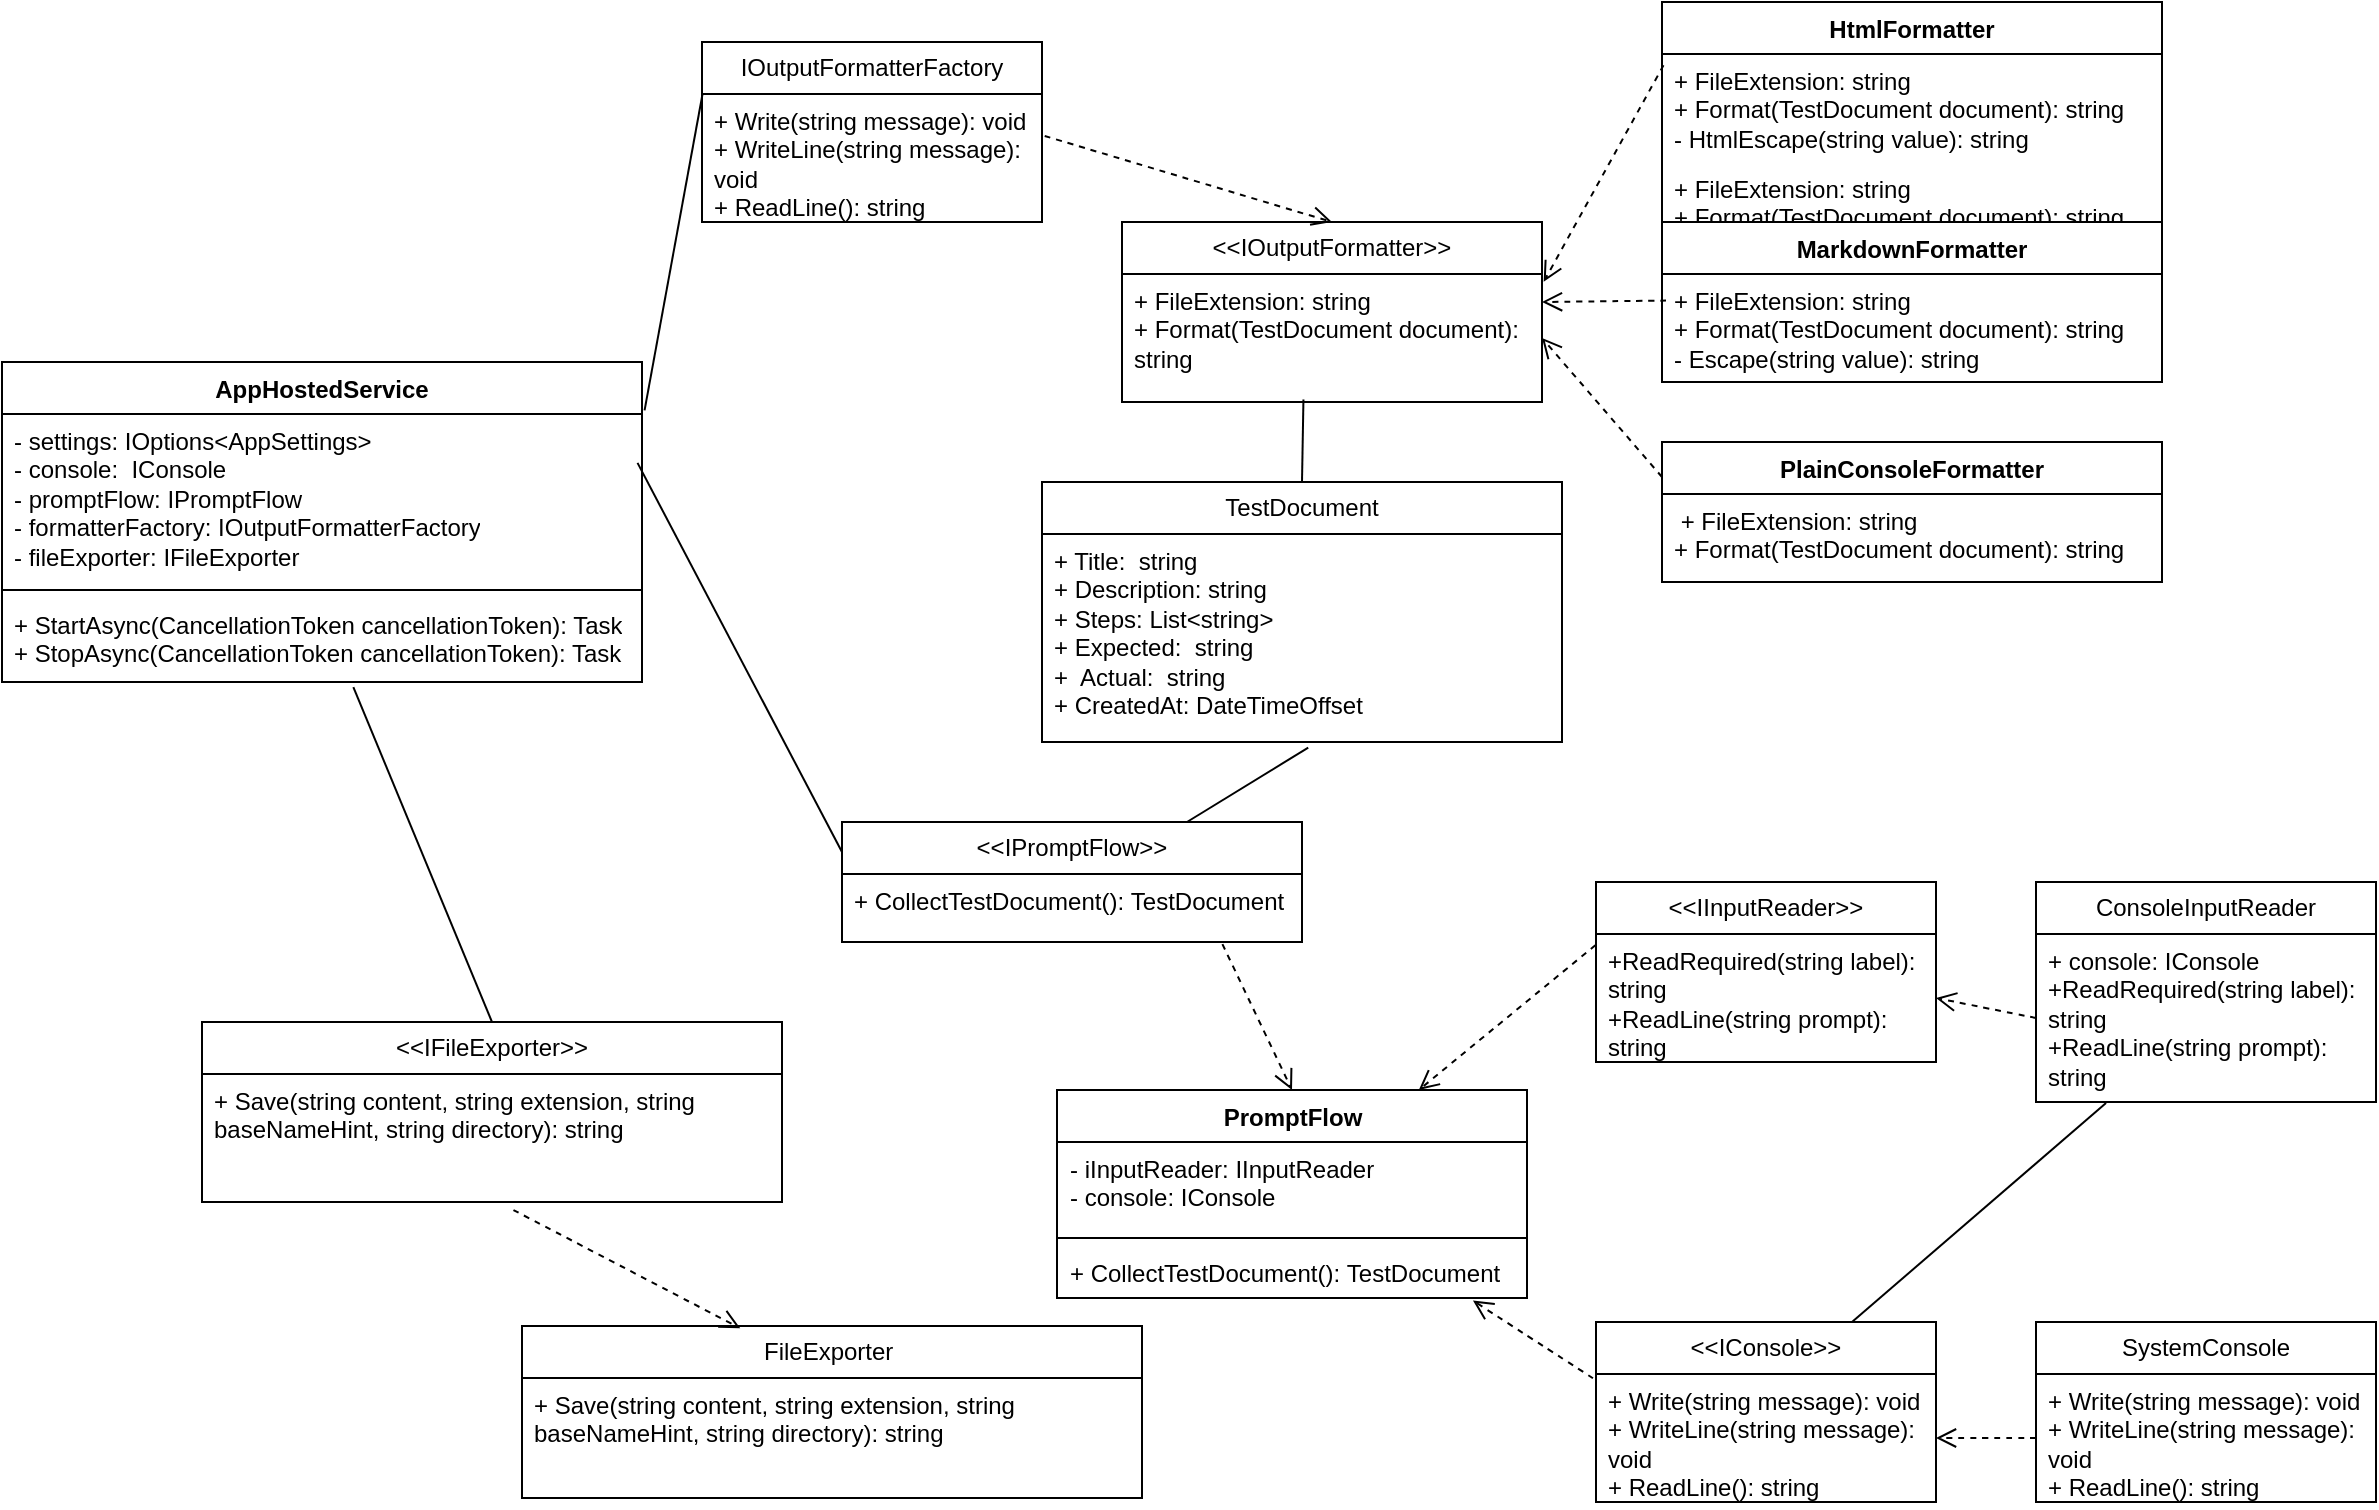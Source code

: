 <mxfile version="28.2.5">
  <diagram name="Página-1" id="Eb7A5PnACeg_98H8V4B_">
    <mxGraphModel grid="1" page="1" gridSize="10" guides="1" tooltips="1" connect="1" arrows="1" fold="1" pageScale="1" pageWidth="827" pageHeight="1169" math="0" shadow="0">
      <root>
        <mxCell id="0" />
        <mxCell id="1" parent="0" />
        <mxCell id="B5fJu6G9B3R-awWmmp3N-1" value="AppHostedService" style="swimlane;fontStyle=1;align=center;verticalAlign=top;childLayout=stackLayout;horizontal=1;startSize=26;horizontalStack=0;resizeParent=1;resizeParentMax=0;resizeLast=0;collapsible=1;marginBottom=0;whiteSpace=wrap;html=1;" vertex="1" parent="1">
          <mxGeometry x="30" y="350" width="320" height="160" as="geometry" />
        </mxCell>
        <mxCell id="B5fJu6G9B3R-awWmmp3N-2" value="&lt;div&gt;-&amp;nbsp;&lt;span style=&quot;background-color: transparent; color: light-dark(rgb(0, 0, 0), rgb(255, 255, 255));&quot;&gt;settings:&lt;/span&gt;&lt;span style=&quot;background-color: transparent; color: light-dark(rgb(0, 0, 0), rgb(255, 255, 255));&quot;&gt;&amp;nbsp;IOptions&amp;lt;AppSettings&amp;gt;&amp;nbsp;&lt;/span&gt;&lt;/div&gt;&lt;div&gt;-&amp;nbsp;&lt;span style=&quot;background-color: transparent; color: light-dark(rgb(0, 0, 0), rgb(255, 255, 255));&quot;&gt;console:&amp;nbsp;&lt;/span&gt;&lt;span style=&quot;background-color: transparent; color: light-dark(rgb(0, 0, 0), rgb(255, 255, 255));&quot;&gt;&amp;nbsp;&lt;/span&gt;&lt;span style=&quot;background-color: transparent; color: light-dark(rgb(0, 0, 0), rgb(255, 255, 255));&quot;&gt;IConsole&lt;/span&gt;&lt;/div&gt;&lt;div&gt;-&amp;nbsp;&lt;span style=&quot;background-color: transparent; color: light-dark(rgb(0, 0, 0), rgb(255, 255, 255));&quot;&gt;promptFlow:&amp;nbsp;&lt;/span&gt;&lt;span style=&quot;background-color: transparent; color: light-dark(rgb(0, 0, 0), rgb(255, 255, 255));&quot;&gt;IPromptFlow&lt;/span&gt;&lt;/div&gt;&lt;div&gt;- f&lt;span style=&quot;background-color: transparent; color: light-dark(rgb(0, 0, 0), rgb(255, 255, 255));&quot;&gt;ormatterFactory:&amp;nbsp;&lt;/span&gt;&lt;span style=&quot;background-color: transparent; color: light-dark(rgb(0, 0, 0), rgb(255, 255, 255));&quot;&gt;IOutputFormatterFactory&lt;/span&gt;&lt;/div&gt;&lt;div&gt;-&amp;nbsp;&lt;span style=&quot;background-color: transparent; color: light-dark(rgb(0, 0, 0), rgb(255, 255, 255));&quot;&gt;fileExporter:&amp;nbsp;&lt;/span&gt;&lt;span style=&quot;background-color: transparent; color: light-dark(rgb(0, 0, 0), rgb(255, 255, 255));&quot;&gt;IFileExporter&lt;/span&gt;&lt;/div&gt;" style="text;strokeColor=none;fillColor=none;align=left;verticalAlign=top;spacingLeft=4;spacingRight=4;overflow=hidden;rotatable=0;points=[[0,0.5],[1,0.5]];portConstraint=eastwest;whiteSpace=wrap;html=1;" vertex="1" parent="B5fJu6G9B3R-awWmmp3N-1">
          <mxGeometry y="26" width="320" height="84" as="geometry" />
        </mxCell>
        <mxCell id="B5fJu6G9B3R-awWmmp3N-3" value="" style="line;strokeWidth=1;fillColor=none;align=left;verticalAlign=middle;spacingTop=-1;spacingLeft=3;spacingRight=3;rotatable=0;labelPosition=right;points=[];portConstraint=eastwest;strokeColor=inherit;" vertex="1" parent="B5fJu6G9B3R-awWmmp3N-1">
          <mxGeometry y="110" width="320" height="8" as="geometry" />
        </mxCell>
        <mxCell id="B5fJu6G9B3R-awWmmp3N-4" value="&lt;div&gt;+ StartAsync(CancellationToken cancellationToken): Task&lt;/div&gt;&lt;div&gt;&lt;span style=&quot;background-color: transparent; color: light-dark(rgb(0, 0, 0), rgb(255, 255, 255));&quot;&gt;+ StopAsync(CancellationToken cancellationToken): Task&lt;/span&gt;&lt;/div&gt;" style="text;strokeColor=none;fillColor=none;align=left;verticalAlign=top;spacingLeft=4;spacingRight=4;overflow=hidden;rotatable=0;points=[[0,0.5],[1,0.5]];portConstraint=eastwest;whiteSpace=wrap;html=1;" vertex="1" parent="B5fJu6G9B3R-awWmmp3N-1">
          <mxGeometry y="118" width="320" height="42" as="geometry" />
        </mxCell>
        <mxCell id="B5fJu6G9B3R-awWmmp3N-9" value="&amp;lt;&amp;lt;IConsole&amp;gt;&amp;gt;" style="swimlane;fontStyle=0;childLayout=stackLayout;horizontal=1;startSize=26;fillColor=none;horizontalStack=0;resizeParent=1;resizeParentMax=0;resizeLast=0;collapsible=1;marginBottom=0;whiteSpace=wrap;html=1;" vertex="1" parent="1">
          <mxGeometry x="827" y="830" width="170" height="90" as="geometry" />
        </mxCell>
        <mxCell id="B5fJu6G9B3R-awWmmp3N-10" value="&lt;div&gt;+ Write(string message): void&lt;/div&gt;&lt;div&gt;+ WriteLine(string message): void&lt;/div&gt;&lt;div&gt;+ ReadLine(): string&lt;/div&gt;" style="text;strokeColor=none;fillColor=none;align=left;verticalAlign=top;spacingLeft=4;spacingRight=4;overflow=hidden;rotatable=0;points=[[0,0.5],[1,0.5]];portConstraint=eastwest;whiteSpace=wrap;html=1;" vertex="1" parent="B5fJu6G9B3R-awWmmp3N-9">
          <mxGeometry y="26" width="170" height="64" as="geometry" />
        </mxCell>
        <mxCell id="B5fJu6G9B3R-awWmmp3N-13" value="SystemConsole" style="swimlane;fontStyle=0;childLayout=stackLayout;horizontal=1;startSize=26;fillColor=none;horizontalStack=0;resizeParent=1;resizeParentMax=0;resizeLast=0;collapsible=1;marginBottom=0;whiteSpace=wrap;html=1;" vertex="1" parent="1">
          <mxGeometry x="1047" y="830" width="170" height="90" as="geometry" />
        </mxCell>
        <mxCell id="B5fJu6G9B3R-awWmmp3N-14" value="&lt;div&gt;+ Write(string message): void&lt;/div&gt;&lt;div&gt;+ WriteLine(string message): void&lt;/div&gt;&lt;div&gt;+ ReadLine(): string&lt;/div&gt;" style="text;strokeColor=none;fillColor=none;align=left;verticalAlign=top;spacingLeft=4;spacingRight=4;overflow=hidden;rotatable=0;points=[[0,0.5],[1,0.5]];portConstraint=eastwest;whiteSpace=wrap;html=1;" vertex="1" parent="B5fJu6G9B3R-awWmmp3N-13">
          <mxGeometry y="26" width="170" height="64" as="geometry" />
        </mxCell>
        <mxCell id="B5fJu6G9B3R-awWmmp3N-29" value="" style="endArrow=open;startArrow=none;endFill=0;startFill=0;endSize=8;html=1;verticalAlign=bottom;dashed=1;labelBackgroundColor=none;rounded=0;fontSize=12;curved=1;exitX=0;exitY=0.5;exitDx=0;exitDy=0;entryX=1;entryY=0.5;entryDx=0;entryDy=0;" edge="1" parent="1" source="B5fJu6G9B3R-awWmmp3N-14" target="B5fJu6G9B3R-awWmmp3N-10">
          <mxGeometry width="160" relative="1" as="geometry">
            <mxPoint x="1047" y="1020" as="sourcePoint" />
            <mxPoint x="1207" y="1020" as="targetPoint" />
          </mxGeometry>
        </mxCell>
        <mxCell id="B5fJu6G9B3R-awWmmp3N-31" value="IOutputFormatterFactory" style="swimlane;fontStyle=0;childLayout=stackLayout;horizontal=1;startSize=26;fillColor=none;horizontalStack=0;resizeParent=1;resizeParentMax=0;resizeLast=0;collapsible=1;marginBottom=0;whiteSpace=wrap;html=1;" vertex="1" parent="1">
          <mxGeometry x="380" y="190" width="170" height="90" as="geometry" />
        </mxCell>
        <mxCell id="B5fJu6G9B3R-awWmmp3N-32" value="&lt;div&gt;+ Write(string message): void&lt;/div&gt;&lt;div&gt;+ WriteLine(string message): void&lt;/div&gt;&lt;div&gt;+ ReadLine(): string&lt;/div&gt;" style="text;strokeColor=none;fillColor=none;align=left;verticalAlign=top;spacingLeft=4;spacingRight=4;overflow=hidden;rotatable=0;points=[[0,0.5],[1,0.5]];portConstraint=eastwest;whiteSpace=wrap;html=1;" vertex="1" parent="B5fJu6G9B3R-awWmmp3N-31">
          <mxGeometry y="26" width="170" height="64" as="geometry" />
        </mxCell>
        <mxCell id="B5fJu6G9B3R-awWmmp3N-33" value="&amp;lt;&amp;lt;IOutputFormatter&amp;gt;&amp;gt;" style="swimlane;fontStyle=0;childLayout=stackLayout;horizontal=1;startSize=26;fillColor=none;horizontalStack=0;resizeParent=1;resizeParentMax=0;resizeLast=0;collapsible=1;marginBottom=0;whiteSpace=wrap;html=1;" vertex="1" parent="1">
          <mxGeometry x="590" y="280" width="210" height="90" as="geometry" />
        </mxCell>
        <mxCell id="B5fJu6G9B3R-awWmmp3N-34" value="&lt;div&gt;+ FileExtension:&amp;nbsp;&lt;span style=&quot;background-color: transparent; color: light-dark(rgb(0, 0, 0), rgb(255, 255, 255));&quot;&gt;string&lt;/span&gt;&lt;span style=&quot;background-color: transparent; color: light-dark(rgb(0, 0, 0), rgb(255, 255, 255));&quot;&gt;&amp;nbsp;&lt;/span&gt;&lt;/div&gt;&lt;div&gt;+ Format(TestDocument document): string&lt;/div&gt;" style="text;strokeColor=none;fillColor=none;align=left;verticalAlign=top;spacingLeft=4;spacingRight=4;overflow=hidden;rotatable=0;points=[[0,0.5],[1,0.5]];portConstraint=eastwest;whiteSpace=wrap;html=1;" vertex="1" parent="B5fJu6G9B3R-awWmmp3N-33">
          <mxGeometry y="26" width="210" height="64" as="geometry" />
        </mxCell>
        <mxCell id="B5fJu6G9B3R-awWmmp3N-35" value="" style="endArrow=open;startArrow=none;endFill=0;startFill=0;endSize=8;html=1;verticalAlign=bottom;dashed=1;labelBackgroundColor=none;rounded=0;fontSize=12;curved=1;exitX=1.008;exitY=0.328;exitDx=0;exitDy=0;entryX=0.5;entryY=0;entryDx=0;entryDy=0;exitPerimeter=0;" edge="1" parent="1" source="B5fJu6G9B3R-awWmmp3N-32" target="B5fJu6G9B3R-awWmmp3N-33">
          <mxGeometry width="160" relative="1" as="geometry">
            <mxPoint x="640" y="234.66" as="sourcePoint" />
            <mxPoint x="590" y="234.66" as="targetPoint" />
          </mxGeometry>
        </mxCell>
        <mxCell id="B5fJu6G9B3R-awWmmp3N-36" value="" style="endArrow=none;html=1;rounded=0;fontSize=12;startSize=8;endSize=8;curved=1;exitX=1.004;exitY=0.151;exitDx=0;exitDy=0;entryX=0.002;entryY=-0.006;entryDx=0;entryDy=0;entryPerimeter=0;exitPerimeter=0;" edge="1" parent="1" source="B5fJu6G9B3R-awWmmp3N-1" target="B5fJu6G9B3R-awWmmp3N-32">
          <mxGeometry width="50" height="50" relative="1" as="geometry">
            <mxPoint x="380" y="622" as="sourcePoint" />
            <mxPoint x="406" y="350" as="targetPoint" />
          </mxGeometry>
        </mxCell>
        <mxCell id="B5fJu6G9B3R-awWmmp3N-37" value="HtmlFormatter" style="swimlane;fontStyle=1;align=center;verticalAlign=top;childLayout=stackLayout;horizontal=1;startSize=26;horizontalStack=0;resizeParent=1;resizeParentMax=0;resizeLast=0;collapsible=1;marginBottom=0;whiteSpace=wrap;html=1;" vertex="1" parent="1">
          <mxGeometry x="860" y="170" width="250" height="134" as="geometry" />
        </mxCell>
        <mxCell id="B5fJu6G9B3R-awWmmp3N-38" value="&lt;div&gt;+ FileExtension: string&amp;nbsp;&lt;/div&gt;&lt;div&gt;+ Format(TestDocument document): string&lt;/div&gt;&lt;div&gt;- HtmlEscape(string value): string&lt;/div&gt;" style="text;strokeColor=none;fillColor=none;align=left;verticalAlign=top;spacingLeft=4;spacingRight=4;overflow=hidden;rotatable=0;points=[[0,0.5],[1,0.5]];portConstraint=eastwest;whiteSpace=wrap;html=1;" vertex="1" parent="B5fJu6G9B3R-awWmmp3N-37">
          <mxGeometry y="26" width="250" height="54" as="geometry" />
        </mxCell>
        <mxCell id="ZA6EI-04dFtOXbXO-Yld-1" value="&lt;div&gt;+ FileExtension: string&amp;nbsp;&lt;/div&gt;&lt;div&gt;+ Format(TestDocument document): string&lt;/div&gt;&lt;div&gt;- HtmlEscape(string value): string&lt;/div&gt;" style="text;strokeColor=none;fillColor=none;align=left;verticalAlign=top;spacingLeft=4;spacingRight=4;overflow=hidden;rotatable=0;points=[[0,0.5],[1,0.5]];portConstraint=eastwest;whiteSpace=wrap;html=1;" vertex="1" parent="B5fJu6G9B3R-awWmmp3N-37">
          <mxGeometry y="80" width="250" height="54" as="geometry" />
        </mxCell>
        <mxCell id="B5fJu6G9B3R-awWmmp3N-41" value="" style="endArrow=open;startArrow=none;endFill=0;startFill=0;endSize=8;html=1;verticalAlign=bottom;dashed=1;labelBackgroundColor=none;rounded=0;fontSize=12;curved=1;exitX=0.003;exitY=0.105;exitDx=0;exitDy=0;entryX=1.004;entryY=0.061;entryDx=0;entryDy=0;exitPerimeter=0;entryPerimeter=0;" edge="1" parent="1" source="B5fJu6G9B3R-awWmmp3N-38" target="B5fJu6G9B3R-awWmmp3N-34">
          <mxGeometry width="160" relative="1" as="geometry">
            <mxPoint x="800" y="350" as="sourcePoint" />
            <mxPoint x="944" y="393" as="targetPoint" />
          </mxGeometry>
        </mxCell>
        <mxCell id="B5fJu6G9B3R-awWmmp3N-42" value="MarkdownFormatter" style="swimlane;fontStyle=1;align=center;verticalAlign=top;childLayout=stackLayout;horizontal=1;startSize=26;horizontalStack=0;resizeParent=1;resizeParentMax=0;resizeLast=0;collapsible=1;marginBottom=0;whiteSpace=wrap;html=1;" vertex="1" parent="1">
          <mxGeometry x="860" y="280" width="250" height="80" as="geometry" />
        </mxCell>
        <mxCell id="B5fJu6G9B3R-awWmmp3N-43" value="&lt;div&gt;+ FileExtension: string&amp;nbsp;&lt;/div&gt;&lt;div&gt;+ Format(TestDocument document): string&lt;/div&gt;&lt;div&gt;- Escape(string value): string&lt;/div&gt;" style="text;strokeColor=none;fillColor=none;align=left;verticalAlign=top;spacingLeft=4;spacingRight=4;overflow=hidden;rotatable=0;points=[[0,0.5],[1,0.5]];portConstraint=eastwest;whiteSpace=wrap;html=1;" vertex="1" parent="B5fJu6G9B3R-awWmmp3N-42">
          <mxGeometry y="26" width="250" height="54" as="geometry" />
        </mxCell>
        <mxCell id="B5fJu6G9B3R-awWmmp3N-44" value="PlainConsoleFormatter" style="swimlane;fontStyle=1;align=center;verticalAlign=top;childLayout=stackLayout;horizontal=1;startSize=26;horizontalStack=0;resizeParent=1;resizeParentMax=0;resizeLast=0;collapsible=1;marginBottom=0;whiteSpace=wrap;html=1;" vertex="1" parent="1">
          <mxGeometry x="860" y="390" width="250" height="70" as="geometry" />
        </mxCell>
        <mxCell id="B5fJu6G9B3R-awWmmp3N-45" value="&lt;div&gt;&amp;nbsp;+ FileExtension: string&amp;nbsp;&lt;/div&gt;&lt;div&gt;+ Format(TestDocument document): string&lt;/div&gt;" style="text;strokeColor=none;fillColor=none;align=left;verticalAlign=top;spacingLeft=4;spacingRight=4;overflow=hidden;rotatable=0;points=[[0,0.5],[1,0.5]];portConstraint=eastwest;whiteSpace=wrap;html=1;" vertex="1" parent="B5fJu6G9B3R-awWmmp3N-44">
          <mxGeometry y="26" width="250" height="44" as="geometry" />
        </mxCell>
        <mxCell id="B5fJu6G9B3R-awWmmp3N-46" value="" style="endArrow=open;startArrow=none;endFill=0;startFill=0;endSize=8;html=1;verticalAlign=bottom;dashed=1;labelBackgroundColor=none;rounded=0;fontSize=12;curved=1;exitX=0.008;exitY=0.246;exitDx=0;exitDy=0;exitPerimeter=0;" edge="1" parent="1" source="B5fJu6G9B3R-awWmmp3N-43">
          <mxGeometry width="160" relative="1" as="geometry">
            <mxPoint x="890" y="380" as="sourcePoint" />
            <mxPoint x="800" y="320" as="targetPoint" />
          </mxGeometry>
        </mxCell>
        <mxCell id="B5fJu6G9B3R-awWmmp3N-47" value="" style="endArrow=open;startArrow=none;endFill=0;startFill=0;endSize=8;html=1;verticalAlign=bottom;dashed=1;labelBackgroundColor=none;rounded=0;fontSize=12;curved=1;exitX=0;exitY=0.25;exitDx=0;exitDy=0;entryX=1;entryY=0.5;entryDx=0;entryDy=0;" edge="1" parent="1" source="B5fJu6G9B3R-awWmmp3N-44" target="B5fJu6G9B3R-awWmmp3N-34">
          <mxGeometry width="160" relative="1" as="geometry">
            <mxPoint x="840" y="490" as="sourcePoint" />
            <mxPoint x="780" y="598" as="targetPoint" />
          </mxGeometry>
        </mxCell>
        <mxCell id="B5fJu6G9B3R-awWmmp3N-49" value="&lt;div&gt;&amp;lt;&amp;lt;IPromptFlow&amp;gt;&amp;gt;&lt;/div&gt;" style="swimlane;fontStyle=0;childLayout=stackLayout;horizontal=1;startSize=26;fillColor=none;horizontalStack=0;resizeParent=1;resizeParentMax=0;resizeLast=0;collapsible=1;marginBottom=0;whiteSpace=wrap;html=1;" vertex="1" parent="1">
          <mxGeometry x="450" y="580" width="230" height="60" as="geometry" />
        </mxCell>
        <mxCell id="B5fJu6G9B3R-awWmmp3N-50" value="&lt;div&gt;+&amp;nbsp;&lt;span style=&quot;background-color: transparent; color: light-dark(rgb(0, 0, 0), rgb(255, 255, 255));&quot;&gt;CollectTestDocument():&lt;/span&gt;&lt;span style=&quot;background-color: transparent; color: light-dark(rgb(0, 0, 0), rgb(255, 255, 255));&quot;&gt;&amp;nbsp;TestDocument&amp;nbsp;&lt;/span&gt;&lt;/div&gt;" style="text;strokeColor=none;fillColor=none;align=left;verticalAlign=top;spacingLeft=4;spacingRight=4;overflow=hidden;rotatable=0;points=[[0,0.5],[1,0.5]];portConstraint=eastwest;whiteSpace=wrap;html=1;" vertex="1" parent="B5fJu6G9B3R-awWmmp3N-49">
          <mxGeometry y="26" width="230" height="34" as="geometry" />
        </mxCell>
        <mxCell id="B5fJu6G9B3R-awWmmp3N-51" value="" style="endArrow=none;html=1;rounded=0;fontSize=12;startSize=8;endSize=8;curved=1;exitX=0.993;exitY=0.291;exitDx=0;exitDy=0;exitPerimeter=0;entryX=0;entryY=0.25;entryDx=0;entryDy=0;" edge="1" parent="1" source="B5fJu6G9B3R-awWmmp3N-2" target="B5fJu6G9B3R-awWmmp3N-49">
          <mxGeometry width="50" height="50" relative="1" as="geometry">
            <mxPoint x="420" y="538" as="sourcePoint" />
            <mxPoint x="449" y="380" as="targetPoint" />
          </mxGeometry>
        </mxCell>
        <mxCell id="B5fJu6G9B3R-awWmmp3N-54" value="PromptFlow" style="swimlane;fontStyle=1;align=center;verticalAlign=top;childLayout=stackLayout;horizontal=1;startSize=26;horizontalStack=0;resizeParent=1;resizeParentMax=0;resizeLast=0;collapsible=1;marginBottom=0;whiteSpace=wrap;html=1;" vertex="1" parent="1">
          <mxGeometry x="557.5" y="714" width="235" height="104" as="geometry" />
        </mxCell>
        <mxCell id="B5fJu6G9B3R-awWmmp3N-55" value="&lt;div&gt;- iInputReader:&amp;nbsp;IInputReader&lt;/div&gt;&lt;div&gt;-&amp;nbsp;console: IConsole&lt;/div&gt;" style="text;strokeColor=none;fillColor=none;align=left;verticalAlign=top;spacingLeft=4;spacingRight=4;overflow=hidden;rotatable=0;points=[[0,0.5],[1,0.5]];portConstraint=eastwest;whiteSpace=wrap;html=1;" vertex="1" parent="B5fJu6G9B3R-awWmmp3N-54">
          <mxGeometry y="26" width="235" height="44" as="geometry" />
        </mxCell>
        <mxCell id="B5fJu6G9B3R-awWmmp3N-56" value="" style="line;strokeWidth=1;fillColor=none;align=left;verticalAlign=middle;spacingTop=-1;spacingLeft=3;spacingRight=3;rotatable=0;labelPosition=right;points=[];portConstraint=eastwest;strokeColor=inherit;" vertex="1" parent="B5fJu6G9B3R-awWmmp3N-54">
          <mxGeometry y="70" width="235" height="8" as="geometry" />
        </mxCell>
        <mxCell id="B5fJu6G9B3R-awWmmp3N-57" value="+&amp;nbsp;&lt;span style=&quot;color: light-dark(rgb(0, 0, 0), rgb(255, 255, 255)); background-color: transparent;&quot;&gt;CollectTestDocument():&lt;/span&gt;&lt;span style=&quot;color: light-dark(rgb(0, 0, 0), rgb(255, 255, 255)); background-color: transparent;&quot;&gt;&amp;nbsp;TestDocument&amp;nbsp;&lt;/span&gt;" style="text;strokeColor=none;fillColor=none;align=left;verticalAlign=top;spacingLeft=4;spacingRight=4;overflow=hidden;rotatable=0;points=[[0,0.5],[1,0.5]];portConstraint=eastwest;whiteSpace=wrap;html=1;" vertex="1" parent="B5fJu6G9B3R-awWmmp3N-54">
          <mxGeometry y="78" width="235" height="26" as="geometry" />
        </mxCell>
        <mxCell id="B5fJu6G9B3R-awWmmp3N-59" value="" style="endArrow=open;startArrow=none;endFill=0;startFill=0;endSize=8;html=1;verticalAlign=bottom;dashed=1;labelBackgroundColor=none;rounded=0;fontSize=12;curved=1;exitX=0.827;exitY=1.031;exitDx=0;exitDy=0;entryX=0.5;entryY=0;entryDx=0;entryDy=0;exitPerimeter=0;" edge="1" parent="1" source="B5fJu6G9B3R-awWmmp3N-50" target="B5fJu6G9B3R-awWmmp3N-54">
          <mxGeometry width="160" relative="1" as="geometry">
            <mxPoint x="600" y="510" as="sourcePoint" />
            <mxPoint x="744" y="553" as="targetPoint" />
          </mxGeometry>
        </mxCell>
        <mxCell id="B5fJu6G9B3R-awWmmp3N-60" value="TestDocument" style="swimlane;fontStyle=0;childLayout=stackLayout;horizontal=1;startSize=26;fillColor=none;horizontalStack=0;resizeParent=1;resizeParentMax=0;resizeLast=0;collapsible=1;marginBottom=0;whiteSpace=wrap;html=1;" vertex="1" parent="1">
          <mxGeometry x="550" y="410" width="260" height="130" as="geometry" />
        </mxCell>
        <mxCell id="B5fJu6G9B3R-awWmmp3N-61" value="&lt;div&gt;+ Title:&amp;nbsp;&lt;span style=&quot;background-color: transparent; color: light-dark(rgb(0, 0, 0), rgb(255, 255, 255));&quot;&gt;&amp;nbsp;&lt;/span&gt;&lt;span style=&quot;background-color: transparent; color: light-dark(rgb(0, 0, 0), rgb(255, 255, 255));&quot;&gt;string&lt;/span&gt;&lt;span style=&quot;background-color: transparent; color: light-dark(rgb(0, 0, 0), rgb(255, 255, 255));&quot;&gt;&amp;nbsp;&lt;/span&gt;&lt;/div&gt;&lt;div&gt;+ Description:&lt;span style=&quot;background-color: transparent; color: light-dark(rgb(0, 0, 0), rgb(255, 255, 255));&quot;&gt;&amp;nbsp;&lt;/span&gt;&lt;span style=&quot;background-color: transparent; color: light-dark(rgb(0, 0, 0), rgb(255, 255, 255));&quot;&gt;string&lt;/span&gt;&lt;span style=&quot;background-color: transparent; color: light-dark(rgb(0, 0, 0), rgb(255, 255, 255));&quot;&gt;&amp;nbsp;&lt;/span&gt;&lt;/div&gt;&lt;div&gt;+ Steps:&amp;nbsp;List&amp;lt;string&amp;gt;&lt;/div&gt;&lt;div&gt;&lt;span style=&quot;background-color: transparent; color: light-dark(rgb(0, 0, 0), rgb(255, 255, 255));&quot;&gt;+ Expected:&amp;nbsp;&lt;/span&gt;&lt;span style=&quot;background-color: transparent; color: light-dark(rgb(0, 0, 0), rgb(255, 255, 255));&quot;&gt;&amp;nbsp;&lt;/span&gt;&lt;span style=&quot;background-color: transparent; color: light-dark(rgb(0, 0, 0), rgb(255, 255, 255));&quot;&gt;string&lt;/span&gt;&lt;span style=&quot;background-color: transparent; color: light-dark(rgb(0, 0, 0), rgb(255, 255, 255));&quot;&gt;&amp;nbsp;&lt;/span&gt;&lt;/div&gt;&lt;div&gt;+&amp;nbsp; Actual:&amp;nbsp;&lt;span style=&quot;background-color: transparent; color: light-dark(rgb(0, 0, 0), rgb(255, 255, 255));&quot;&gt;&amp;nbsp;&lt;/span&gt;&lt;span style=&quot;background-color: transparent; color: light-dark(rgb(0, 0, 0), rgb(255, 255, 255));&quot;&gt;string&lt;/span&gt;&lt;span style=&quot;background-color: transparent; color: light-dark(rgb(0, 0, 0), rgb(255, 255, 255));&quot;&gt;&amp;nbsp;&lt;/span&gt;&lt;/div&gt;&lt;div&gt;+ CreatedAt:&amp;nbsp;&lt;span style=&quot;background-color: transparent; color: light-dark(rgb(0, 0, 0), rgb(255, 255, 255));&quot;&gt;DateTimeOffset&lt;/span&gt;&lt;span style=&quot;background-color: transparent; color: light-dark(rgb(0, 0, 0), rgb(255, 255, 255));&quot;&gt;&amp;nbsp;&lt;/span&gt;&lt;/div&gt;" style="text;strokeColor=none;fillColor=none;align=left;verticalAlign=top;spacingLeft=4;spacingRight=4;overflow=hidden;rotatable=0;points=[[0,0.5],[1,0.5]];portConstraint=eastwest;whiteSpace=wrap;html=1;" vertex="1" parent="B5fJu6G9B3R-awWmmp3N-60">
          <mxGeometry y="26" width="260" height="104" as="geometry" />
        </mxCell>
        <mxCell id="B5fJu6G9B3R-awWmmp3N-64" value="" style="endArrow=none;html=1;rounded=0;fontSize=12;startSize=8;endSize=8;curved=1;exitX=0.75;exitY=0;exitDx=0;exitDy=0;entryX=0.512;entryY=1.027;entryDx=0;entryDy=0;entryPerimeter=0;" edge="1" parent="1" source="B5fJu6G9B3R-awWmmp3N-49" target="B5fJu6G9B3R-awWmmp3N-61">
          <mxGeometry width="50" height="50" relative="1" as="geometry">
            <mxPoint x="650" y="610" as="sourcePoint" />
            <mxPoint x="700" y="560" as="targetPoint" />
          </mxGeometry>
        </mxCell>
        <mxCell id="B5fJu6G9B3R-awWmmp3N-65" value="" style="endArrow=none;html=1;rounded=0;fontSize=12;startSize=8;endSize=8;curved=1;exitX=0.5;exitY=0;exitDx=0;exitDy=0;entryX=0.432;entryY=0.98;entryDx=0;entryDy=0;entryPerimeter=0;" edge="1" parent="1" source="B5fJu6G9B3R-awWmmp3N-60" target="B5fJu6G9B3R-awWmmp3N-34">
          <mxGeometry width="50" height="50" relative="1" as="geometry">
            <mxPoint x="650" y="597" as="sourcePoint" />
            <mxPoint x="710" y="560" as="targetPoint" />
          </mxGeometry>
        </mxCell>
        <mxCell id="B5fJu6G9B3R-awWmmp3N-66" value="" style="endArrow=open;startArrow=none;endFill=0;startFill=0;endSize=8;html=1;verticalAlign=bottom;dashed=1;labelBackgroundColor=none;rounded=0;fontSize=12;curved=1;exitX=-0.009;exitY=0.033;exitDx=0;exitDy=0;entryX=0.885;entryY=1.05;entryDx=0;entryDy=0;exitPerimeter=0;entryPerimeter=0;" edge="1" parent="1" source="B5fJu6G9B3R-awWmmp3N-10" target="B5fJu6G9B3R-awWmmp3N-57">
          <mxGeometry width="160" relative="1" as="geometry">
            <mxPoint x="820" y="970" as="sourcePoint" />
            <mxPoint x="760" y="900" as="targetPoint" />
          </mxGeometry>
        </mxCell>
        <mxCell id="B5fJu6G9B3R-awWmmp3N-67" value="&amp;lt;&amp;lt;IInputReader&amp;gt;&amp;gt;" style="swimlane;fontStyle=0;childLayout=stackLayout;horizontal=1;startSize=26;fillColor=none;horizontalStack=0;resizeParent=1;resizeParentMax=0;resizeLast=0;collapsible=1;marginBottom=0;whiteSpace=wrap;html=1;" vertex="1" parent="1">
          <mxGeometry x="827" y="610" width="170" height="90" as="geometry" />
        </mxCell>
        <mxCell id="B5fJu6G9B3R-awWmmp3N-68" value="&lt;div&gt;+&lt;span style=&quot;background-color: transparent;&quot;&gt;ReadRequired(string label): string&lt;/span&gt;&lt;/div&gt;&lt;div&gt;+ReadLine(string prompt): string&lt;/div&gt;" style="text;strokeColor=none;fillColor=none;align=left;verticalAlign=top;spacingLeft=4;spacingRight=4;overflow=hidden;rotatable=0;points=[[0,0.5],[1,0.5]];portConstraint=eastwest;whiteSpace=wrap;html=1;" vertex="1" parent="B5fJu6G9B3R-awWmmp3N-67">
          <mxGeometry y="26" width="170" height="64" as="geometry" />
        </mxCell>
        <mxCell id="B5fJu6G9B3R-awWmmp3N-69" value="ConsoleInputReader" style="swimlane;fontStyle=0;childLayout=stackLayout;horizontal=1;startSize=26;fillColor=none;horizontalStack=0;resizeParent=1;resizeParentMax=0;resizeLast=0;collapsible=1;marginBottom=0;whiteSpace=wrap;html=1;" vertex="1" parent="1">
          <mxGeometry x="1047" y="610" width="170" height="110" as="geometry" />
        </mxCell>
        <mxCell id="B5fJu6G9B3R-awWmmp3N-70" value="&lt;div&gt;+ console: IConsole&lt;/div&gt;&lt;div&gt;&lt;div&gt;+ReadRequired(string label): string&lt;/div&gt;&lt;div&gt;+ReadLine(string prompt): string&lt;/div&gt;&lt;/div&gt;" style="text;strokeColor=none;fillColor=none;align=left;verticalAlign=top;spacingLeft=4;spacingRight=4;overflow=hidden;rotatable=0;points=[[0,0.5],[1,0.5]];portConstraint=eastwest;whiteSpace=wrap;html=1;" vertex="1" parent="B5fJu6G9B3R-awWmmp3N-69">
          <mxGeometry y="26" width="170" height="84" as="geometry" />
        </mxCell>
        <mxCell id="B5fJu6G9B3R-awWmmp3N-71" value="" style="endArrow=open;startArrow=none;endFill=0;startFill=0;endSize=8;html=1;verticalAlign=bottom;dashed=1;labelBackgroundColor=none;rounded=0;fontSize=12;curved=1;exitX=0;exitY=0.5;exitDx=0;exitDy=0;entryX=1;entryY=0.5;entryDx=0;entryDy=0;" edge="1" parent="1" source="B5fJu6G9B3R-awWmmp3N-70" target="B5fJu6G9B3R-awWmmp3N-68">
          <mxGeometry width="160" relative="1" as="geometry">
            <mxPoint x="1047" y="800" as="sourcePoint" />
            <mxPoint x="1207" y="800" as="targetPoint" />
          </mxGeometry>
        </mxCell>
        <mxCell id="B5fJu6G9B3R-awWmmp3N-72" value="" style="endArrow=open;startArrow=none;endFill=0;startFill=0;endSize=8;html=1;verticalAlign=bottom;dashed=1;labelBackgroundColor=none;rounded=0;fontSize=12;curved=1;exitX=-0.002;exitY=0.088;exitDx=0;exitDy=0;exitPerimeter=0;" edge="1" parent="1" source="B5fJu6G9B3R-awWmmp3N-68" target="B5fJu6G9B3R-awWmmp3N-54">
          <mxGeometry width="160" relative="1" as="geometry">
            <mxPoint x="860" y="899" as="sourcePoint" />
            <mxPoint x="800" y="860" as="targetPoint" />
          </mxGeometry>
        </mxCell>
        <mxCell id="B5fJu6G9B3R-awWmmp3N-74" value="" style="endArrow=none;html=1;rounded=0;fontSize=12;startSize=8;endSize=8;curved=1;exitX=0.75;exitY=0;exitDx=0;exitDy=0;entryX=0.206;entryY=1.006;entryDx=0;entryDy=0;entryPerimeter=0;" edge="1" parent="1" target="B5fJu6G9B3R-awWmmp3N-70">
          <mxGeometry width="50" height="50" relative="1" as="geometry">
            <mxPoint x="955" y="830" as="sourcePoint" />
            <mxPoint x="1015" y="793" as="targetPoint" />
          </mxGeometry>
        </mxCell>
        <mxCell id="B5fJu6G9B3R-awWmmp3N-79" value="&amp;lt;&amp;lt;IFileExporter&amp;gt;&amp;gt;" style="swimlane;fontStyle=0;childLayout=stackLayout;horizontal=1;startSize=26;fillColor=none;horizontalStack=0;resizeParent=1;resizeParentMax=0;resizeLast=0;collapsible=1;marginBottom=0;whiteSpace=wrap;html=1;" vertex="1" parent="1">
          <mxGeometry x="130" y="680" width="290" height="90" as="geometry" />
        </mxCell>
        <mxCell id="B5fJu6G9B3R-awWmmp3N-80" value="&lt;div&gt;+ Save(string content, string extension, string baseNameHint, string directory): string&lt;/div&gt;" style="text;strokeColor=none;fillColor=none;align=left;verticalAlign=top;spacingLeft=4;spacingRight=4;overflow=hidden;rotatable=0;points=[[0,0.5],[1,0.5]];portConstraint=eastwest;whiteSpace=wrap;html=1;" vertex="1" parent="B5fJu6G9B3R-awWmmp3N-79">
          <mxGeometry y="26" width="290" height="64" as="geometry" />
        </mxCell>
        <mxCell id="B5fJu6G9B3R-awWmmp3N-81" value="&lt;div&gt;FileExporter&amp;nbsp;&lt;/div&gt;" style="swimlane;fontStyle=0;childLayout=stackLayout;horizontal=1;startSize=26;fillColor=none;horizontalStack=0;resizeParent=1;resizeParentMax=0;resizeLast=0;collapsible=1;marginBottom=0;whiteSpace=wrap;html=1;" vertex="1" parent="1">
          <mxGeometry x="290" y="832" width="310" height="86" as="geometry" />
        </mxCell>
        <mxCell id="B5fJu6G9B3R-awWmmp3N-82" value="+ Save(string content, string extension, string baseNameHint, string directory): string" style="text;strokeColor=none;fillColor=none;align=left;verticalAlign=top;spacingLeft=4;spacingRight=4;overflow=hidden;rotatable=0;points=[[0,0.5],[1,0.5]];portConstraint=eastwest;whiteSpace=wrap;html=1;" vertex="1" parent="B5fJu6G9B3R-awWmmp3N-81">
          <mxGeometry y="26" width="310" height="60" as="geometry" />
        </mxCell>
        <mxCell id="B5fJu6G9B3R-awWmmp3N-83" value="" style="endArrow=open;startArrow=none;endFill=0;startFill=0;endSize=8;html=1;verticalAlign=bottom;dashed=1;labelBackgroundColor=none;rounded=0;fontSize=12;curved=1;exitX=0.537;exitY=1.063;exitDx=0;exitDy=0;entryX=0.352;entryY=0.013;entryDx=0;entryDy=0;exitPerimeter=0;entryPerimeter=0;" edge="1" parent="1" source="B5fJu6G9B3R-awWmmp3N-80" target="B5fJu6G9B3R-awWmmp3N-81">
          <mxGeometry width="160" relative="1" as="geometry">
            <mxPoint x="530" y="760" as="sourcePoint" />
            <mxPoint x="565" y="833" as="targetPoint" />
          </mxGeometry>
        </mxCell>
        <mxCell id="B5fJu6G9B3R-awWmmp3N-84" value="" style="endArrow=none;html=1;rounded=0;fontSize=12;startSize=8;endSize=8;curved=1;exitX=0.549;exitY=1.061;exitDx=0;exitDy=0;exitPerimeter=0;entryX=0.5;entryY=0;entryDx=0;entryDy=0;" edge="1" parent="1" source="B5fJu6G9B3R-awWmmp3N-4" target="B5fJu6G9B3R-awWmmp3N-79">
          <mxGeometry width="50" height="50" relative="1" as="geometry">
            <mxPoint x="350" y="510" as="sourcePoint" />
            <mxPoint x="452" y="705" as="targetPoint" />
          </mxGeometry>
        </mxCell>
      </root>
    </mxGraphModel>
  </diagram>
</mxfile>
